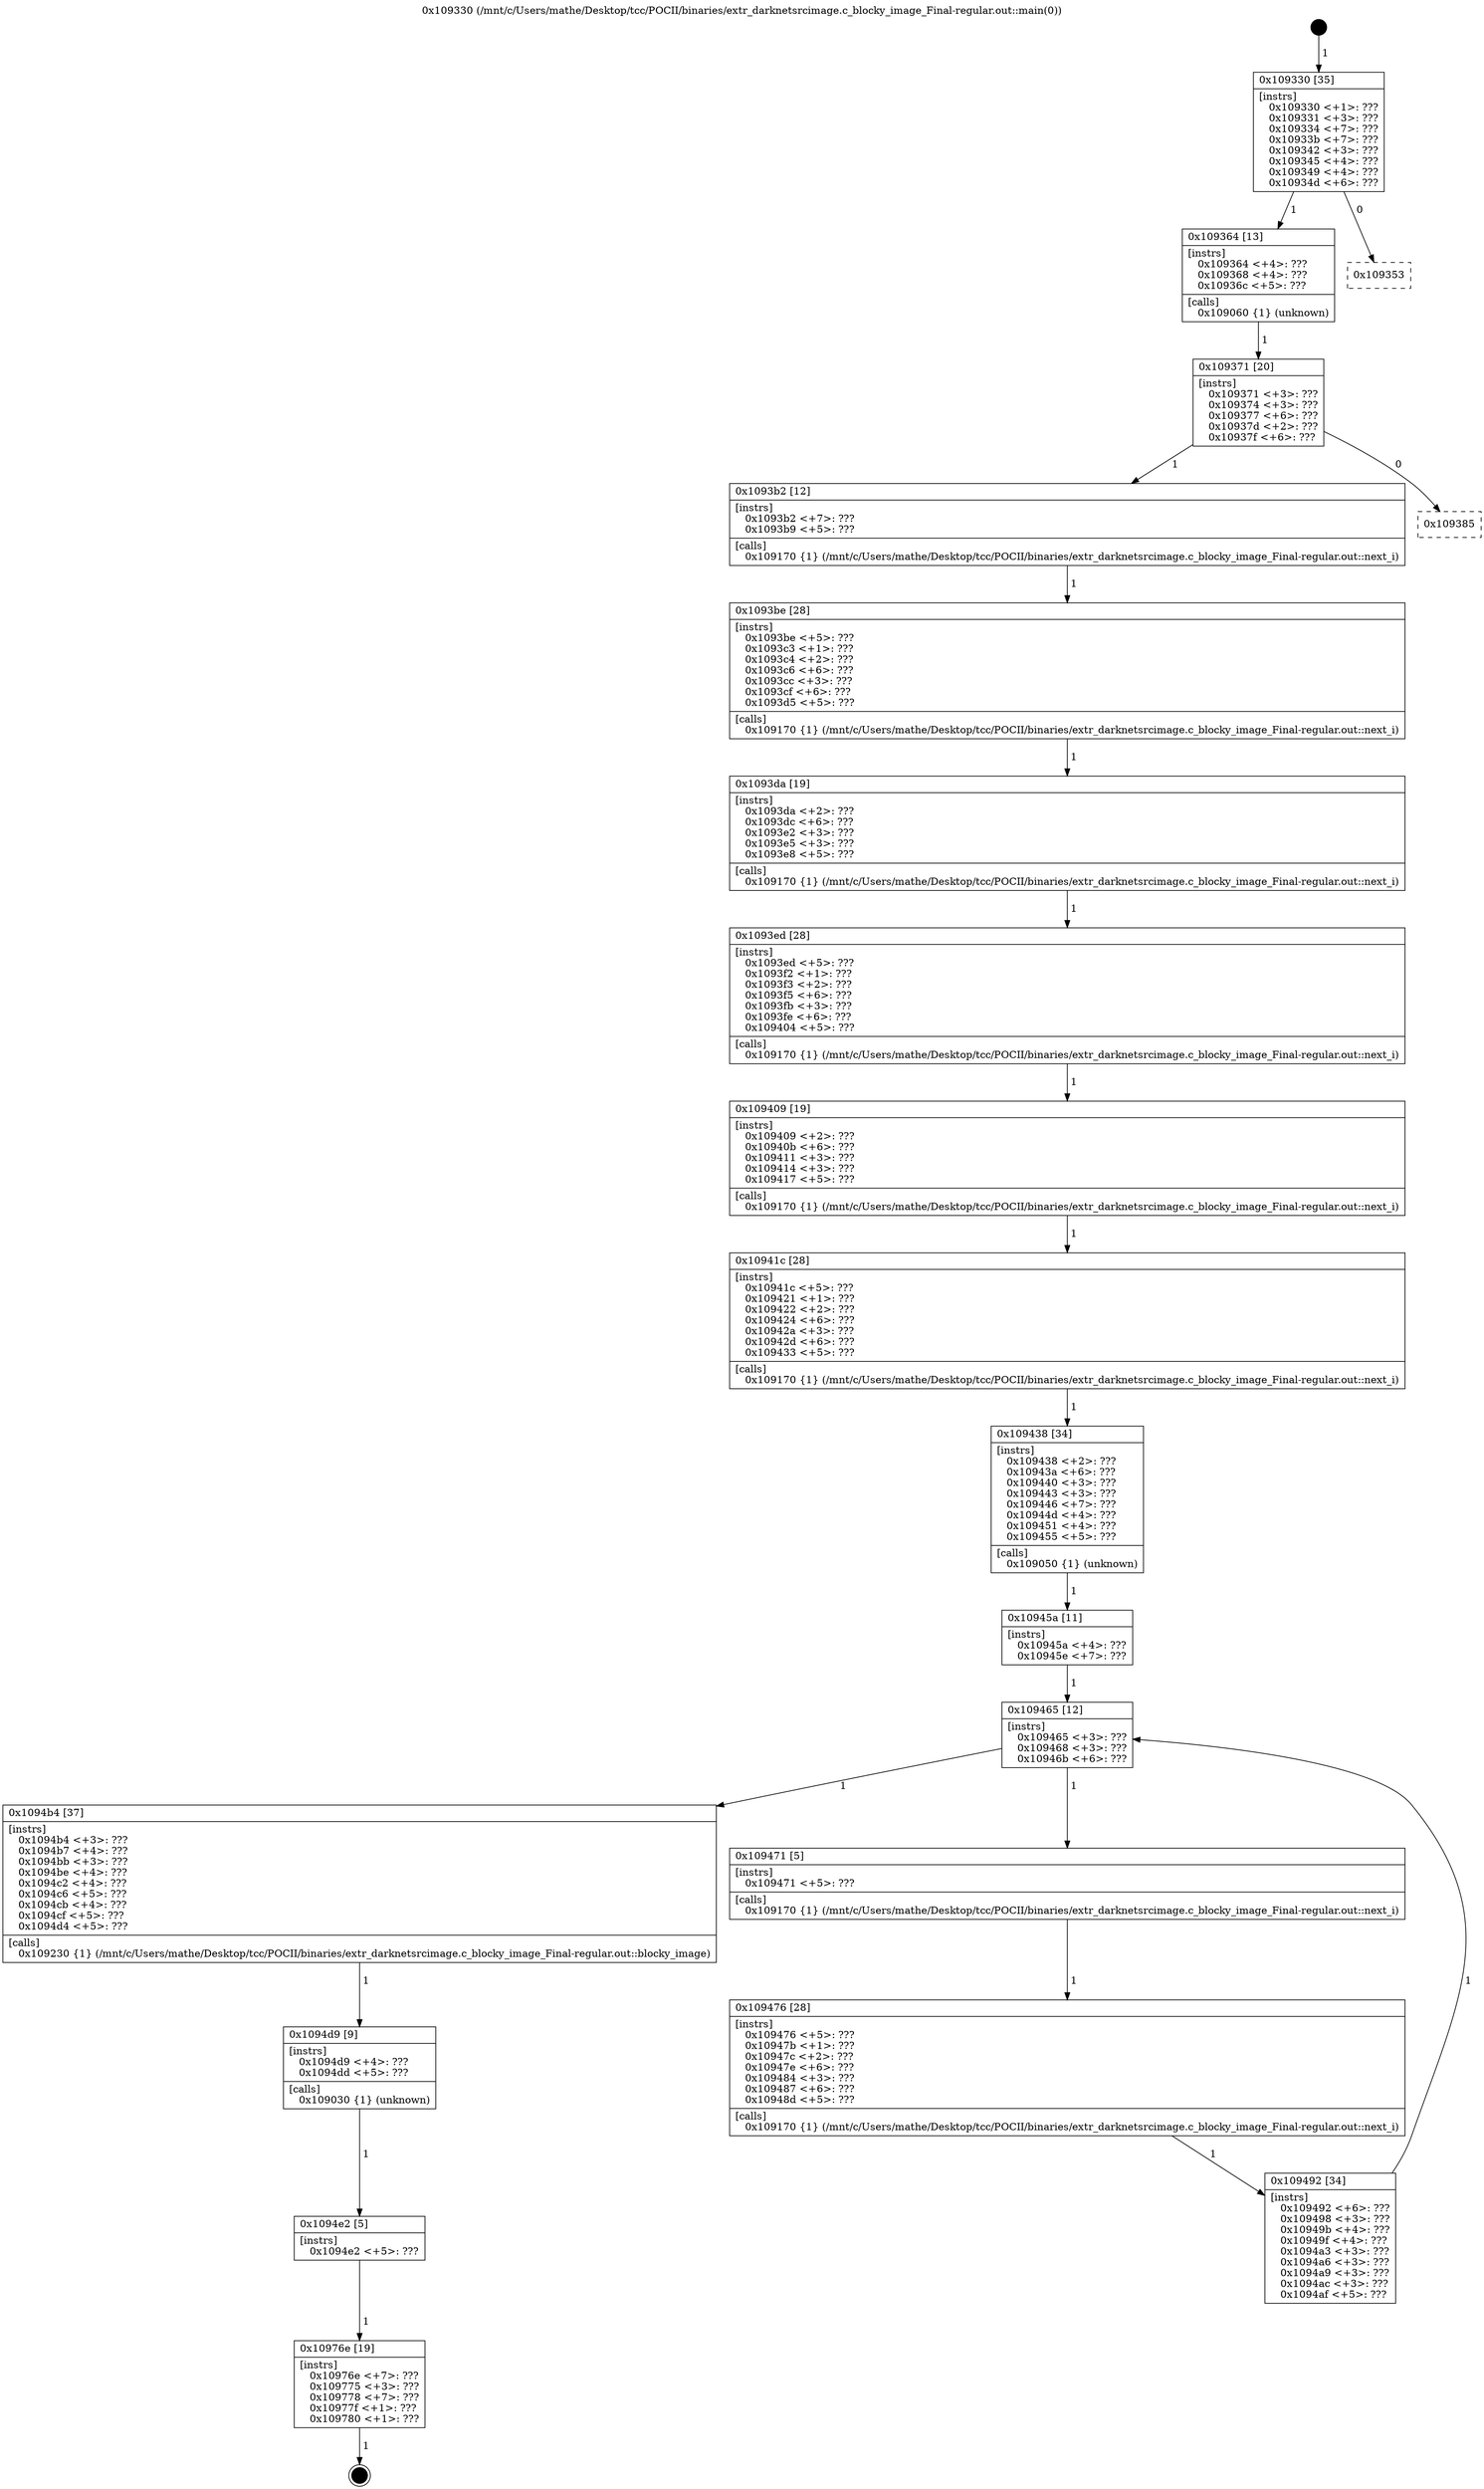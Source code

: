 digraph "0x109330" {
  label = "0x109330 (/mnt/c/Users/mathe/Desktop/tcc/POCII/binaries/extr_darknetsrcimage.c_blocky_image_Final-regular.out::main(0))"
  labelloc = "t"
  node[shape=record]

  Entry [label="",width=0.3,height=0.3,shape=circle,fillcolor=black,style=filled]
  "0x109330" [label="{
     0x109330 [35]\l
     | [instrs]\l
     &nbsp;&nbsp;0x109330 \<+1\>: ???\l
     &nbsp;&nbsp;0x109331 \<+3\>: ???\l
     &nbsp;&nbsp;0x109334 \<+7\>: ???\l
     &nbsp;&nbsp;0x10933b \<+7\>: ???\l
     &nbsp;&nbsp;0x109342 \<+3\>: ???\l
     &nbsp;&nbsp;0x109345 \<+4\>: ???\l
     &nbsp;&nbsp;0x109349 \<+4\>: ???\l
     &nbsp;&nbsp;0x10934d \<+6\>: ???\l
  }"]
  "0x109364" [label="{
     0x109364 [13]\l
     | [instrs]\l
     &nbsp;&nbsp;0x109364 \<+4\>: ???\l
     &nbsp;&nbsp;0x109368 \<+4\>: ???\l
     &nbsp;&nbsp;0x10936c \<+5\>: ???\l
     | [calls]\l
     &nbsp;&nbsp;0x109060 \{1\} (unknown)\l
  }"]
  "0x109353" [label="{
     0x109353\l
  }", style=dashed]
  "0x109371" [label="{
     0x109371 [20]\l
     | [instrs]\l
     &nbsp;&nbsp;0x109371 \<+3\>: ???\l
     &nbsp;&nbsp;0x109374 \<+3\>: ???\l
     &nbsp;&nbsp;0x109377 \<+6\>: ???\l
     &nbsp;&nbsp;0x10937d \<+2\>: ???\l
     &nbsp;&nbsp;0x10937f \<+6\>: ???\l
  }"]
  "0x1093b2" [label="{
     0x1093b2 [12]\l
     | [instrs]\l
     &nbsp;&nbsp;0x1093b2 \<+7\>: ???\l
     &nbsp;&nbsp;0x1093b9 \<+5\>: ???\l
     | [calls]\l
     &nbsp;&nbsp;0x109170 \{1\} (/mnt/c/Users/mathe/Desktop/tcc/POCII/binaries/extr_darknetsrcimage.c_blocky_image_Final-regular.out::next_i)\l
  }"]
  "0x109385" [label="{
     0x109385\l
  }", style=dashed]
  "0x1093be" [label="{
     0x1093be [28]\l
     | [instrs]\l
     &nbsp;&nbsp;0x1093be \<+5\>: ???\l
     &nbsp;&nbsp;0x1093c3 \<+1\>: ???\l
     &nbsp;&nbsp;0x1093c4 \<+2\>: ???\l
     &nbsp;&nbsp;0x1093c6 \<+6\>: ???\l
     &nbsp;&nbsp;0x1093cc \<+3\>: ???\l
     &nbsp;&nbsp;0x1093cf \<+6\>: ???\l
     &nbsp;&nbsp;0x1093d5 \<+5\>: ???\l
     | [calls]\l
     &nbsp;&nbsp;0x109170 \{1\} (/mnt/c/Users/mathe/Desktop/tcc/POCII/binaries/extr_darknetsrcimage.c_blocky_image_Final-regular.out::next_i)\l
  }"]
  "0x1093da" [label="{
     0x1093da [19]\l
     | [instrs]\l
     &nbsp;&nbsp;0x1093da \<+2\>: ???\l
     &nbsp;&nbsp;0x1093dc \<+6\>: ???\l
     &nbsp;&nbsp;0x1093e2 \<+3\>: ???\l
     &nbsp;&nbsp;0x1093e5 \<+3\>: ???\l
     &nbsp;&nbsp;0x1093e8 \<+5\>: ???\l
     | [calls]\l
     &nbsp;&nbsp;0x109170 \{1\} (/mnt/c/Users/mathe/Desktop/tcc/POCII/binaries/extr_darknetsrcimage.c_blocky_image_Final-regular.out::next_i)\l
  }"]
  "0x1093ed" [label="{
     0x1093ed [28]\l
     | [instrs]\l
     &nbsp;&nbsp;0x1093ed \<+5\>: ???\l
     &nbsp;&nbsp;0x1093f2 \<+1\>: ???\l
     &nbsp;&nbsp;0x1093f3 \<+2\>: ???\l
     &nbsp;&nbsp;0x1093f5 \<+6\>: ???\l
     &nbsp;&nbsp;0x1093fb \<+3\>: ???\l
     &nbsp;&nbsp;0x1093fe \<+6\>: ???\l
     &nbsp;&nbsp;0x109404 \<+5\>: ???\l
     | [calls]\l
     &nbsp;&nbsp;0x109170 \{1\} (/mnt/c/Users/mathe/Desktop/tcc/POCII/binaries/extr_darknetsrcimage.c_blocky_image_Final-regular.out::next_i)\l
  }"]
  "0x109409" [label="{
     0x109409 [19]\l
     | [instrs]\l
     &nbsp;&nbsp;0x109409 \<+2\>: ???\l
     &nbsp;&nbsp;0x10940b \<+6\>: ???\l
     &nbsp;&nbsp;0x109411 \<+3\>: ???\l
     &nbsp;&nbsp;0x109414 \<+3\>: ???\l
     &nbsp;&nbsp;0x109417 \<+5\>: ???\l
     | [calls]\l
     &nbsp;&nbsp;0x109170 \{1\} (/mnt/c/Users/mathe/Desktop/tcc/POCII/binaries/extr_darknetsrcimage.c_blocky_image_Final-regular.out::next_i)\l
  }"]
  "0x10941c" [label="{
     0x10941c [28]\l
     | [instrs]\l
     &nbsp;&nbsp;0x10941c \<+5\>: ???\l
     &nbsp;&nbsp;0x109421 \<+1\>: ???\l
     &nbsp;&nbsp;0x109422 \<+2\>: ???\l
     &nbsp;&nbsp;0x109424 \<+6\>: ???\l
     &nbsp;&nbsp;0x10942a \<+3\>: ???\l
     &nbsp;&nbsp;0x10942d \<+6\>: ???\l
     &nbsp;&nbsp;0x109433 \<+5\>: ???\l
     | [calls]\l
     &nbsp;&nbsp;0x109170 \{1\} (/mnt/c/Users/mathe/Desktop/tcc/POCII/binaries/extr_darknetsrcimage.c_blocky_image_Final-regular.out::next_i)\l
  }"]
  "0x109438" [label="{
     0x109438 [34]\l
     | [instrs]\l
     &nbsp;&nbsp;0x109438 \<+2\>: ???\l
     &nbsp;&nbsp;0x10943a \<+6\>: ???\l
     &nbsp;&nbsp;0x109440 \<+3\>: ???\l
     &nbsp;&nbsp;0x109443 \<+3\>: ???\l
     &nbsp;&nbsp;0x109446 \<+7\>: ???\l
     &nbsp;&nbsp;0x10944d \<+4\>: ???\l
     &nbsp;&nbsp;0x109451 \<+4\>: ???\l
     &nbsp;&nbsp;0x109455 \<+5\>: ???\l
     | [calls]\l
     &nbsp;&nbsp;0x109050 \{1\} (unknown)\l
  }"]
  "0x109465" [label="{
     0x109465 [12]\l
     | [instrs]\l
     &nbsp;&nbsp;0x109465 \<+3\>: ???\l
     &nbsp;&nbsp;0x109468 \<+3\>: ???\l
     &nbsp;&nbsp;0x10946b \<+6\>: ???\l
  }"]
  "0x1094b4" [label="{
     0x1094b4 [37]\l
     | [instrs]\l
     &nbsp;&nbsp;0x1094b4 \<+3\>: ???\l
     &nbsp;&nbsp;0x1094b7 \<+4\>: ???\l
     &nbsp;&nbsp;0x1094bb \<+3\>: ???\l
     &nbsp;&nbsp;0x1094be \<+4\>: ???\l
     &nbsp;&nbsp;0x1094c2 \<+4\>: ???\l
     &nbsp;&nbsp;0x1094c6 \<+5\>: ???\l
     &nbsp;&nbsp;0x1094cb \<+4\>: ???\l
     &nbsp;&nbsp;0x1094cf \<+5\>: ???\l
     &nbsp;&nbsp;0x1094d4 \<+5\>: ???\l
     | [calls]\l
     &nbsp;&nbsp;0x109230 \{1\} (/mnt/c/Users/mathe/Desktop/tcc/POCII/binaries/extr_darknetsrcimage.c_blocky_image_Final-regular.out::blocky_image)\l
  }"]
  "0x109471" [label="{
     0x109471 [5]\l
     | [instrs]\l
     &nbsp;&nbsp;0x109471 \<+5\>: ???\l
     | [calls]\l
     &nbsp;&nbsp;0x109170 \{1\} (/mnt/c/Users/mathe/Desktop/tcc/POCII/binaries/extr_darknetsrcimage.c_blocky_image_Final-regular.out::next_i)\l
  }"]
  "0x109476" [label="{
     0x109476 [28]\l
     | [instrs]\l
     &nbsp;&nbsp;0x109476 \<+5\>: ???\l
     &nbsp;&nbsp;0x10947b \<+1\>: ???\l
     &nbsp;&nbsp;0x10947c \<+2\>: ???\l
     &nbsp;&nbsp;0x10947e \<+6\>: ???\l
     &nbsp;&nbsp;0x109484 \<+3\>: ???\l
     &nbsp;&nbsp;0x109487 \<+6\>: ???\l
     &nbsp;&nbsp;0x10948d \<+5\>: ???\l
     | [calls]\l
     &nbsp;&nbsp;0x109170 \{1\} (/mnt/c/Users/mathe/Desktop/tcc/POCII/binaries/extr_darknetsrcimage.c_blocky_image_Final-regular.out::next_i)\l
  }"]
  "0x109492" [label="{
     0x109492 [34]\l
     | [instrs]\l
     &nbsp;&nbsp;0x109492 \<+6\>: ???\l
     &nbsp;&nbsp;0x109498 \<+3\>: ???\l
     &nbsp;&nbsp;0x10949b \<+4\>: ???\l
     &nbsp;&nbsp;0x10949f \<+4\>: ???\l
     &nbsp;&nbsp;0x1094a3 \<+3\>: ???\l
     &nbsp;&nbsp;0x1094a6 \<+3\>: ???\l
     &nbsp;&nbsp;0x1094a9 \<+3\>: ???\l
     &nbsp;&nbsp;0x1094ac \<+3\>: ???\l
     &nbsp;&nbsp;0x1094af \<+5\>: ???\l
  }"]
  "0x10945a" [label="{
     0x10945a [11]\l
     | [instrs]\l
     &nbsp;&nbsp;0x10945a \<+4\>: ???\l
     &nbsp;&nbsp;0x10945e \<+7\>: ???\l
  }"]
  "0x1094d9" [label="{
     0x1094d9 [9]\l
     | [instrs]\l
     &nbsp;&nbsp;0x1094d9 \<+4\>: ???\l
     &nbsp;&nbsp;0x1094dd \<+5\>: ???\l
     | [calls]\l
     &nbsp;&nbsp;0x109030 \{1\} (unknown)\l
  }"]
  "0x1094e2" [label="{
     0x1094e2 [5]\l
     | [instrs]\l
     &nbsp;&nbsp;0x1094e2 \<+5\>: ???\l
  }"]
  "0x10976e" [label="{
     0x10976e [19]\l
     | [instrs]\l
     &nbsp;&nbsp;0x10976e \<+7\>: ???\l
     &nbsp;&nbsp;0x109775 \<+3\>: ???\l
     &nbsp;&nbsp;0x109778 \<+7\>: ???\l
     &nbsp;&nbsp;0x10977f \<+1\>: ???\l
     &nbsp;&nbsp;0x109780 \<+1\>: ???\l
  }"]
  Exit [label="",width=0.3,height=0.3,shape=circle,fillcolor=black,style=filled,peripheries=2]
  Entry -> "0x109330" [label=" 1"]
  "0x109330" -> "0x109364" [label=" 1"]
  "0x109330" -> "0x109353" [label=" 0"]
  "0x109364" -> "0x109371" [label=" 1"]
  "0x109371" -> "0x1093b2" [label=" 1"]
  "0x109371" -> "0x109385" [label=" 0"]
  "0x1093b2" -> "0x1093be" [label=" 1"]
  "0x1093be" -> "0x1093da" [label=" 1"]
  "0x1093da" -> "0x1093ed" [label=" 1"]
  "0x1093ed" -> "0x109409" [label=" 1"]
  "0x109409" -> "0x10941c" [label=" 1"]
  "0x10941c" -> "0x109438" [label=" 1"]
  "0x109438" -> "0x10945a" [label=" 1"]
  "0x109465" -> "0x1094b4" [label=" 1"]
  "0x109465" -> "0x109471" [label=" 1"]
  "0x109471" -> "0x109476" [label=" 1"]
  "0x109476" -> "0x109492" [label=" 1"]
  "0x10945a" -> "0x109465" [label=" 1"]
  "0x109492" -> "0x109465" [label=" 1"]
  "0x1094b4" -> "0x1094d9" [label=" 1"]
  "0x1094d9" -> "0x1094e2" [label=" 1"]
  "0x1094e2" -> "0x10976e" [label=" 1"]
  "0x10976e" -> Exit [label=" 1"]
}
